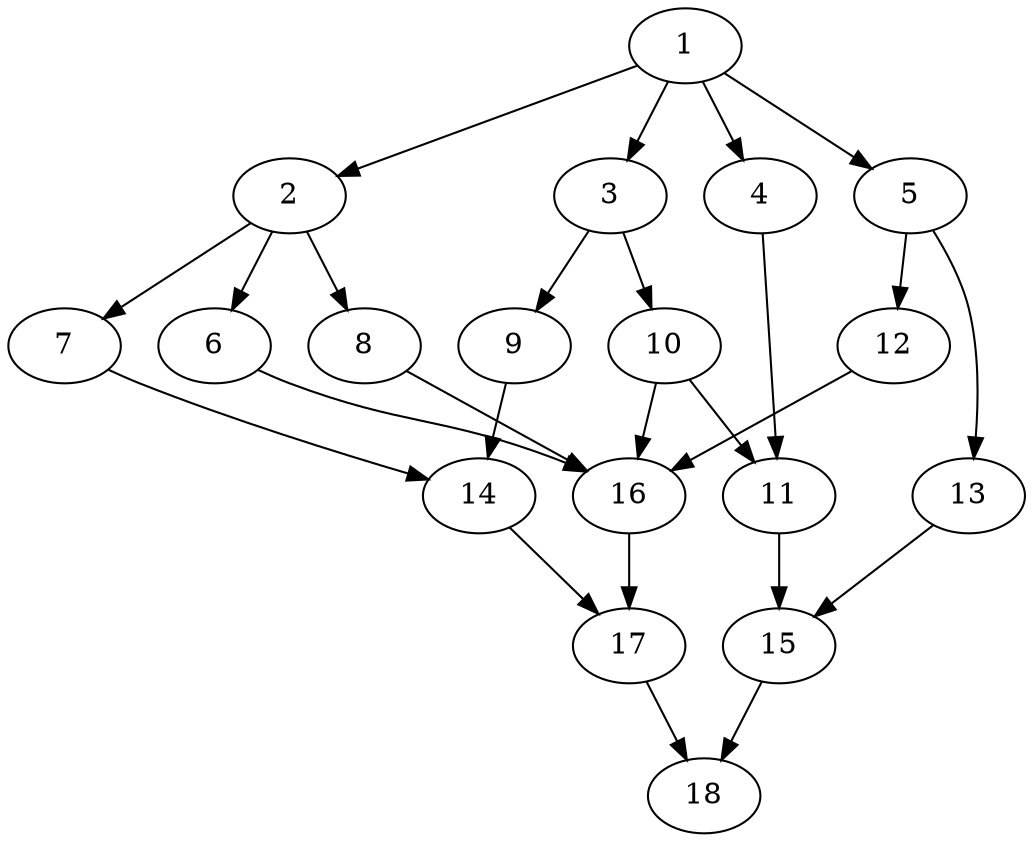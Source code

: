 digraph G {
    1 -> {2, 3, 4, 5};
    2 -> {6, 7, 8};
    3 -> {9, 10};
    4 -> {11};
    5 -> {12, 13};
    {6, 8, 10, 12} -> 16;
    {7, 9} -> 14;
    10 -> 11;
    {11, 13} -> 15;
    {14, 16} -> 17;
    {15, 17} -> 18;
}